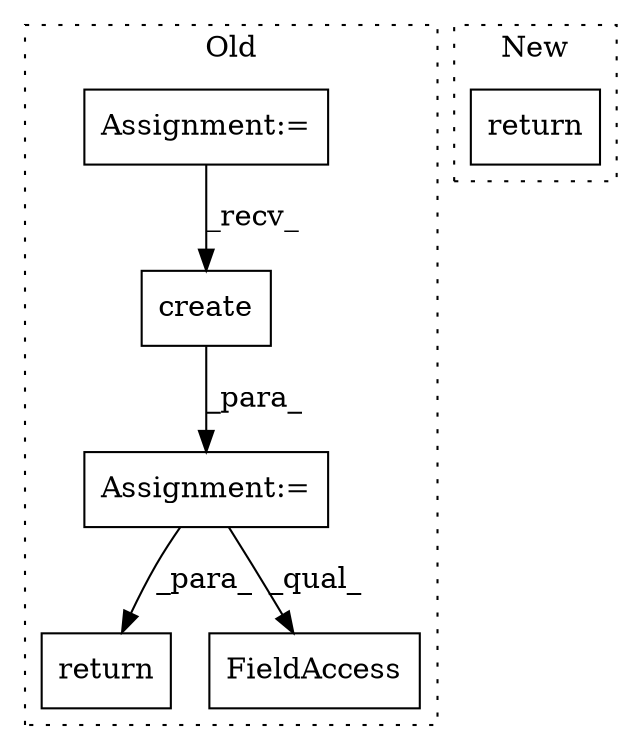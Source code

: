 digraph G {
subgraph cluster0 {
1 [label="create" a="32" s="25582,25609" l="7,1" shape="box"];
3 [label="return" a="41" s="25944" l="7" shape="box"];
4 [label="Assignment:=" a="7" s="25355" l="11" shape="box"];
5 [label="Assignment:=" a="7" s="25569" l="1" shape="box"];
6 [label="FieldAccess" a="22" s="25749" l="21" shape="box"];
label = "Old";
style="dotted";
}
subgraph cluster1 {
2 [label="return" a="41" s="25436" l="7" shape="box"];
label = "New";
style="dotted";
}
1 -> 5 [label="_para_"];
4 -> 1 [label="_recv_"];
5 -> 6 [label="_qual_"];
5 -> 3 [label="_para_"];
}